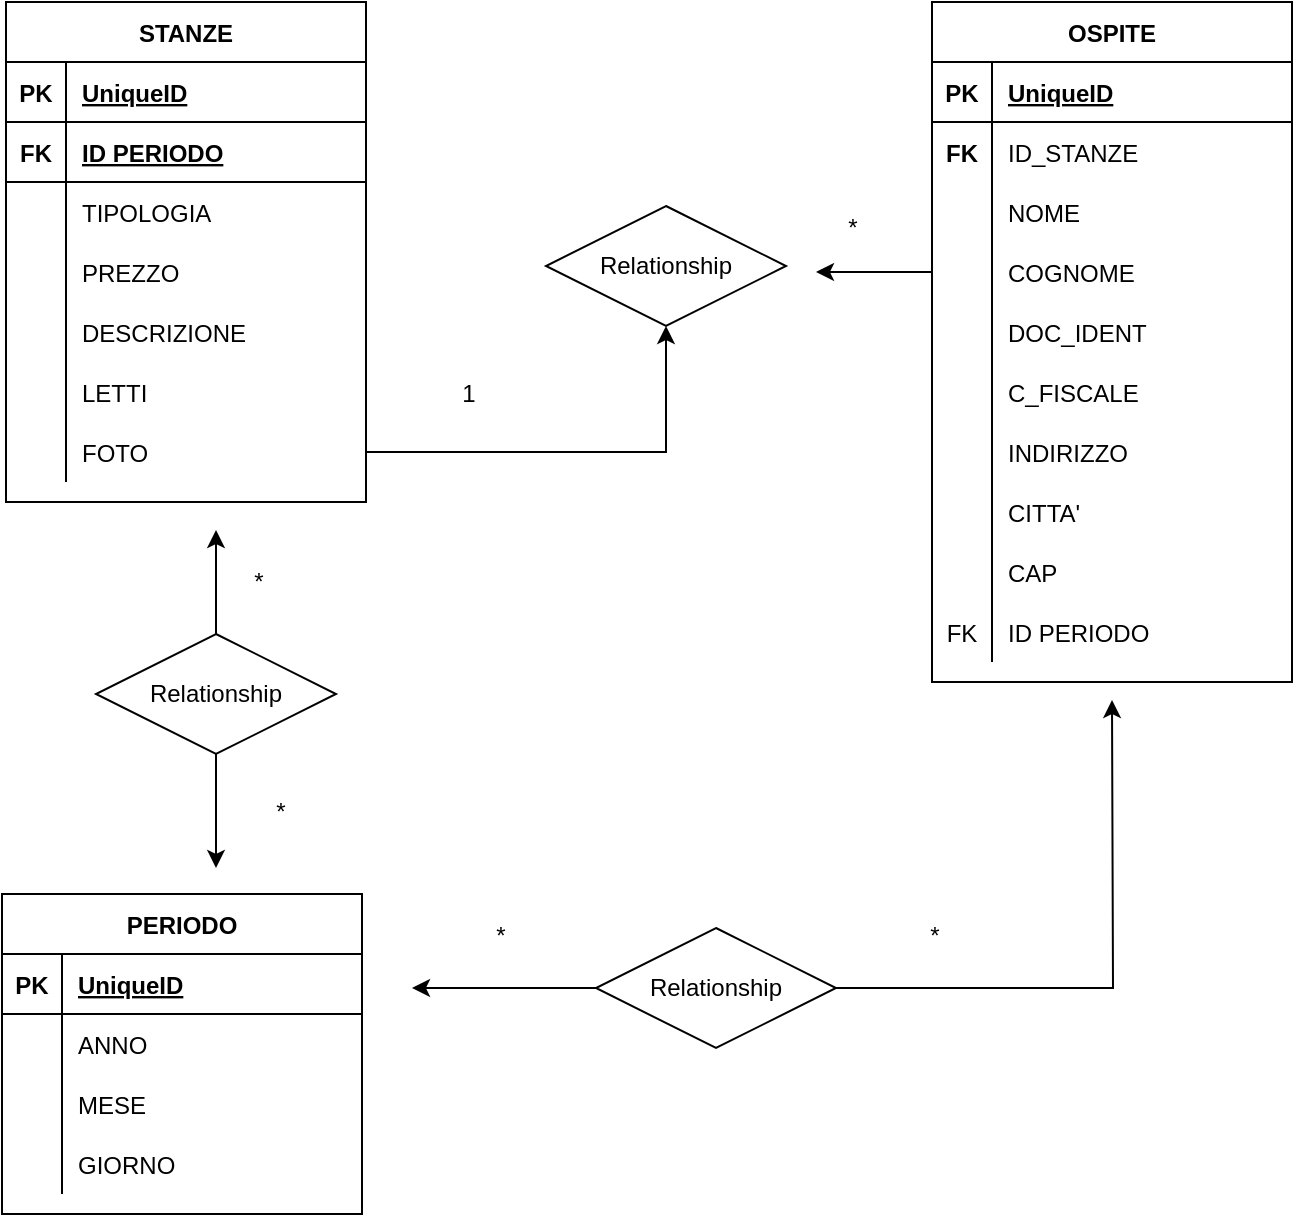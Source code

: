 <mxfile version="14.2.9" type="device"><diagram id="ZpKL9FeBreR08nYs2hE_" name="Page-1"><mxGraphModel dx="766" dy="482" grid="0" gridSize="10" guides="1" tooltips="1" connect="1" arrows="1" fold="1" page="1" pageScale="1" pageWidth="827" pageHeight="1169" math="0" shadow="0"><root><mxCell id="0"/><mxCell id="1" parent="0"/><mxCell id="q61YupCYWkKCKbghADGt-1" value="STANZE" style="shape=table;startSize=30;container=1;collapsible=1;childLayout=tableLayout;fixedRows=1;rowLines=0;fontStyle=1;align=center;resizeLast=1;" vertex="1" parent="1"><mxGeometry x="40" y="30" width="180" height="250" as="geometry"/></mxCell><mxCell id="q61YupCYWkKCKbghADGt-2" value="" style="shape=partialRectangle;collapsible=0;dropTarget=0;pointerEvents=0;fillColor=none;top=0;left=0;bottom=1;right=0;points=[[0,0.5],[1,0.5]];portConstraint=eastwest;" vertex="1" parent="q61YupCYWkKCKbghADGt-1"><mxGeometry y="30" width="180" height="30" as="geometry"/></mxCell><mxCell id="q61YupCYWkKCKbghADGt-3" value="PK" style="shape=partialRectangle;connectable=0;fillColor=none;top=0;left=0;bottom=0;right=0;fontStyle=1;overflow=hidden;" vertex="1" parent="q61YupCYWkKCKbghADGt-2"><mxGeometry width="30" height="30" as="geometry"/></mxCell><mxCell id="q61YupCYWkKCKbghADGt-4" value="UniqueID" style="shape=partialRectangle;connectable=0;fillColor=none;top=0;left=0;bottom=0;right=0;align=left;spacingLeft=6;fontStyle=5;overflow=hidden;" vertex="1" parent="q61YupCYWkKCKbghADGt-2"><mxGeometry x="30" width="150" height="30" as="geometry"/></mxCell><mxCell id="q61YupCYWkKCKbghADGt-108" value="" style="shape=partialRectangle;collapsible=0;dropTarget=0;pointerEvents=0;fillColor=none;top=0;left=0;bottom=1;right=0;points=[[0,0.5],[1,0.5]];portConstraint=eastwest;" vertex="1" parent="q61YupCYWkKCKbghADGt-1"><mxGeometry y="60" width="180" height="30" as="geometry"/></mxCell><mxCell id="q61YupCYWkKCKbghADGt-109" value="FK" style="shape=partialRectangle;connectable=0;fillColor=none;top=0;left=0;bottom=0;right=0;fontStyle=1;overflow=hidden;" vertex="1" parent="q61YupCYWkKCKbghADGt-108"><mxGeometry width="30" height="30" as="geometry"/></mxCell><mxCell id="q61YupCYWkKCKbghADGt-110" value="ID PERIODO" style="shape=partialRectangle;connectable=0;fillColor=none;top=0;left=0;bottom=0;right=0;align=left;spacingLeft=6;fontStyle=5;overflow=hidden;" vertex="1" parent="q61YupCYWkKCKbghADGt-108"><mxGeometry x="30" width="150" height="30" as="geometry"/></mxCell><mxCell id="q61YupCYWkKCKbghADGt-5" value="" style="shape=partialRectangle;collapsible=0;dropTarget=0;pointerEvents=0;fillColor=none;top=0;left=0;bottom=0;right=0;points=[[0,0.5],[1,0.5]];portConstraint=eastwest;" vertex="1" parent="q61YupCYWkKCKbghADGt-1"><mxGeometry y="90" width="180" height="30" as="geometry"/></mxCell><mxCell id="q61YupCYWkKCKbghADGt-6" value="" style="shape=partialRectangle;connectable=0;fillColor=none;top=0;left=0;bottom=0;right=0;editable=1;overflow=hidden;" vertex="1" parent="q61YupCYWkKCKbghADGt-5"><mxGeometry width="30" height="30" as="geometry"/></mxCell><mxCell id="q61YupCYWkKCKbghADGt-7" value="TIPOLOGIA" style="shape=partialRectangle;connectable=0;fillColor=none;top=0;left=0;bottom=0;right=0;align=left;spacingLeft=6;overflow=hidden;" vertex="1" parent="q61YupCYWkKCKbghADGt-5"><mxGeometry x="30" width="150" height="30" as="geometry"/></mxCell><mxCell id="q61YupCYWkKCKbghADGt-8" value="" style="shape=partialRectangle;collapsible=0;dropTarget=0;pointerEvents=0;fillColor=none;top=0;left=0;bottom=0;right=0;points=[[0,0.5],[1,0.5]];portConstraint=eastwest;" vertex="1" parent="q61YupCYWkKCKbghADGt-1"><mxGeometry y="120" width="180" height="30" as="geometry"/></mxCell><mxCell id="q61YupCYWkKCKbghADGt-9" value="" style="shape=partialRectangle;connectable=0;fillColor=none;top=0;left=0;bottom=0;right=0;editable=1;overflow=hidden;" vertex="1" parent="q61YupCYWkKCKbghADGt-8"><mxGeometry width="30" height="30" as="geometry"/></mxCell><mxCell id="q61YupCYWkKCKbghADGt-10" value="PREZZO" style="shape=partialRectangle;connectable=0;fillColor=none;top=0;left=0;bottom=0;right=0;align=left;spacingLeft=6;overflow=hidden;" vertex="1" parent="q61YupCYWkKCKbghADGt-8"><mxGeometry x="30" width="150" height="30" as="geometry"/></mxCell><mxCell id="q61YupCYWkKCKbghADGt-11" value="" style="shape=partialRectangle;collapsible=0;dropTarget=0;pointerEvents=0;fillColor=none;top=0;left=0;bottom=0;right=0;points=[[0,0.5],[1,0.5]];portConstraint=eastwest;" vertex="1" parent="q61YupCYWkKCKbghADGt-1"><mxGeometry y="150" width="180" height="30" as="geometry"/></mxCell><mxCell id="q61YupCYWkKCKbghADGt-12" value="" style="shape=partialRectangle;connectable=0;fillColor=none;top=0;left=0;bottom=0;right=0;editable=1;overflow=hidden;" vertex="1" parent="q61YupCYWkKCKbghADGt-11"><mxGeometry width="30" height="30" as="geometry"/></mxCell><mxCell id="q61YupCYWkKCKbghADGt-13" value="DESCRIZIONE" style="shape=partialRectangle;connectable=0;fillColor=none;top=0;left=0;bottom=0;right=0;align=left;spacingLeft=6;overflow=hidden;" vertex="1" parent="q61YupCYWkKCKbghADGt-11"><mxGeometry x="30" width="150" height="30" as="geometry"/></mxCell><mxCell id="q61YupCYWkKCKbghADGt-14" value="" style="shape=partialRectangle;collapsible=0;dropTarget=0;pointerEvents=0;fillColor=none;top=0;left=0;bottom=0;right=0;points=[[0,0.5],[1,0.5]];portConstraint=eastwest;" vertex="1" parent="q61YupCYWkKCKbghADGt-1"><mxGeometry y="180" width="180" height="30" as="geometry"/></mxCell><mxCell id="q61YupCYWkKCKbghADGt-15" value="" style="shape=partialRectangle;connectable=0;fillColor=none;top=0;left=0;bottom=0;right=0;editable=1;overflow=hidden;" vertex="1" parent="q61YupCYWkKCKbghADGt-14"><mxGeometry width="30" height="30" as="geometry"/></mxCell><mxCell id="q61YupCYWkKCKbghADGt-16" value="LETTI" style="shape=partialRectangle;connectable=0;fillColor=none;top=0;left=0;bottom=0;right=0;align=left;spacingLeft=6;overflow=hidden;" vertex="1" parent="q61YupCYWkKCKbghADGt-14"><mxGeometry x="30" width="150" height="30" as="geometry"/></mxCell><mxCell id="q61YupCYWkKCKbghADGt-17" value="" style="shape=partialRectangle;collapsible=0;dropTarget=0;pointerEvents=0;fillColor=none;top=0;left=0;bottom=0;right=0;points=[[0,0.5],[1,0.5]];portConstraint=eastwest;" vertex="1" parent="q61YupCYWkKCKbghADGt-1"><mxGeometry y="210" width="180" height="30" as="geometry"/></mxCell><mxCell id="q61YupCYWkKCKbghADGt-18" value="" style="shape=partialRectangle;connectable=0;fillColor=none;top=0;left=0;bottom=0;right=0;editable=1;overflow=hidden;" vertex="1" parent="q61YupCYWkKCKbghADGt-17"><mxGeometry width="30" height="30" as="geometry"/></mxCell><mxCell id="q61YupCYWkKCKbghADGt-19" value="FOTO" style="shape=partialRectangle;connectable=0;fillColor=none;top=0;left=0;bottom=0;right=0;align=left;spacingLeft=6;overflow=hidden;" vertex="1" parent="q61YupCYWkKCKbghADGt-17"><mxGeometry x="30" width="150" height="30" as="geometry"/></mxCell><mxCell id="q61YupCYWkKCKbghADGt-33" value="OSPITE" style="shape=table;startSize=30;container=1;collapsible=1;childLayout=tableLayout;fixedRows=1;rowLines=0;fontStyle=1;align=center;resizeLast=1;" vertex="1" parent="1"><mxGeometry x="503" y="30" width="180" height="340" as="geometry"/></mxCell><mxCell id="q61YupCYWkKCKbghADGt-34" value="" style="shape=partialRectangle;collapsible=0;dropTarget=0;pointerEvents=0;fillColor=none;top=0;left=0;bottom=1;right=0;points=[[0,0.5],[1,0.5]];portConstraint=eastwest;" vertex="1" parent="q61YupCYWkKCKbghADGt-33"><mxGeometry y="30" width="180" height="30" as="geometry"/></mxCell><mxCell id="q61YupCYWkKCKbghADGt-35" value="PK" style="shape=partialRectangle;connectable=0;fillColor=none;top=0;left=0;bottom=0;right=0;fontStyle=1;overflow=hidden;" vertex="1" parent="q61YupCYWkKCKbghADGt-34"><mxGeometry width="30" height="30" as="geometry"/></mxCell><mxCell id="q61YupCYWkKCKbghADGt-36" value="UniqueID" style="shape=partialRectangle;connectable=0;fillColor=none;top=0;left=0;bottom=0;right=0;align=left;spacingLeft=6;fontStyle=5;overflow=hidden;" vertex="1" parent="q61YupCYWkKCKbghADGt-34"><mxGeometry x="30" width="150" height="30" as="geometry"/></mxCell><mxCell id="q61YupCYWkKCKbghADGt-37" value="" style="shape=partialRectangle;collapsible=0;dropTarget=0;pointerEvents=0;fillColor=none;top=0;left=0;bottom=0;right=0;points=[[0,0.5],[1,0.5]];portConstraint=eastwest;" vertex="1" parent="q61YupCYWkKCKbghADGt-33"><mxGeometry y="60" width="180" height="30" as="geometry"/></mxCell><mxCell id="q61YupCYWkKCKbghADGt-38" value="FK" style="shape=partialRectangle;connectable=0;fillColor=none;top=0;left=0;bottom=0;right=0;editable=1;overflow=hidden;fontStyle=1" vertex="1" parent="q61YupCYWkKCKbghADGt-37"><mxGeometry width="30" height="30" as="geometry"/></mxCell><mxCell id="q61YupCYWkKCKbghADGt-39" value="ID_STANZE" style="shape=partialRectangle;connectable=0;fillColor=none;top=0;left=0;bottom=0;right=0;align=left;spacingLeft=6;overflow=hidden;" vertex="1" parent="q61YupCYWkKCKbghADGt-37"><mxGeometry x="30" width="150" height="30" as="geometry"/></mxCell><mxCell id="q61YupCYWkKCKbghADGt-40" value="" style="shape=partialRectangle;collapsible=0;dropTarget=0;pointerEvents=0;fillColor=none;top=0;left=0;bottom=0;right=0;points=[[0,0.5],[1,0.5]];portConstraint=eastwest;" vertex="1" parent="q61YupCYWkKCKbghADGt-33"><mxGeometry y="90" width="180" height="30" as="geometry"/></mxCell><mxCell id="q61YupCYWkKCKbghADGt-41" value="" style="shape=partialRectangle;connectable=0;fillColor=none;top=0;left=0;bottom=0;right=0;editable=1;overflow=hidden;" vertex="1" parent="q61YupCYWkKCKbghADGt-40"><mxGeometry width="30" height="30" as="geometry"/></mxCell><mxCell id="q61YupCYWkKCKbghADGt-42" value="NOME" style="shape=partialRectangle;connectable=0;fillColor=none;top=0;left=0;bottom=0;right=0;align=left;spacingLeft=6;overflow=hidden;" vertex="1" parent="q61YupCYWkKCKbghADGt-40"><mxGeometry x="30" width="150" height="30" as="geometry"/></mxCell><mxCell id="q61YupCYWkKCKbghADGt-43" value="" style="shape=partialRectangle;collapsible=0;dropTarget=0;pointerEvents=0;fillColor=none;top=0;left=0;bottom=0;right=0;points=[[0,0.5],[1,0.5]];portConstraint=eastwest;" vertex="1" parent="q61YupCYWkKCKbghADGt-33"><mxGeometry y="120" width="180" height="30" as="geometry"/></mxCell><mxCell id="q61YupCYWkKCKbghADGt-44" value="" style="shape=partialRectangle;connectable=0;fillColor=none;top=0;left=0;bottom=0;right=0;editable=1;overflow=hidden;" vertex="1" parent="q61YupCYWkKCKbghADGt-43"><mxGeometry width="30" height="30" as="geometry"/></mxCell><mxCell id="q61YupCYWkKCKbghADGt-45" value="COGNOME" style="shape=partialRectangle;connectable=0;fillColor=none;top=0;left=0;bottom=0;right=0;align=left;spacingLeft=6;overflow=hidden;" vertex="1" parent="q61YupCYWkKCKbghADGt-43"><mxGeometry x="30" width="150" height="30" as="geometry"/></mxCell><mxCell id="q61YupCYWkKCKbghADGt-46" value="" style="shape=partialRectangle;collapsible=0;dropTarget=0;pointerEvents=0;fillColor=none;top=0;left=0;bottom=0;right=0;points=[[0,0.5],[1,0.5]];portConstraint=eastwest;" vertex="1" parent="q61YupCYWkKCKbghADGt-33"><mxGeometry y="150" width="180" height="30" as="geometry"/></mxCell><mxCell id="q61YupCYWkKCKbghADGt-47" value="" style="shape=partialRectangle;connectable=0;fillColor=none;top=0;left=0;bottom=0;right=0;editable=1;overflow=hidden;" vertex="1" parent="q61YupCYWkKCKbghADGt-46"><mxGeometry width="30" height="30" as="geometry"/></mxCell><mxCell id="q61YupCYWkKCKbghADGt-48" value="DOC_IDENT" style="shape=partialRectangle;connectable=0;fillColor=none;top=0;left=0;bottom=0;right=0;align=left;spacingLeft=6;overflow=hidden;" vertex="1" parent="q61YupCYWkKCKbghADGt-46"><mxGeometry x="30" width="150" height="30" as="geometry"/></mxCell><mxCell id="q61YupCYWkKCKbghADGt-49" value="" style="shape=partialRectangle;collapsible=0;dropTarget=0;pointerEvents=0;fillColor=none;top=0;left=0;bottom=0;right=0;points=[[0,0.5],[1,0.5]];portConstraint=eastwest;" vertex="1" parent="q61YupCYWkKCKbghADGt-33"><mxGeometry y="180" width="180" height="30" as="geometry"/></mxCell><mxCell id="q61YupCYWkKCKbghADGt-50" value="" style="shape=partialRectangle;connectable=0;fillColor=none;top=0;left=0;bottom=0;right=0;editable=1;overflow=hidden;" vertex="1" parent="q61YupCYWkKCKbghADGt-49"><mxGeometry width="30" height="30" as="geometry"/></mxCell><mxCell id="q61YupCYWkKCKbghADGt-51" value="C_FISCALE" style="shape=partialRectangle;connectable=0;fillColor=none;top=0;left=0;bottom=0;right=0;align=left;spacingLeft=6;overflow=hidden;" vertex="1" parent="q61YupCYWkKCKbghADGt-49"><mxGeometry x="30" width="150" height="30" as="geometry"/></mxCell><mxCell id="q61YupCYWkKCKbghADGt-52" value="" style="shape=partialRectangle;collapsible=0;dropTarget=0;pointerEvents=0;fillColor=none;top=0;left=0;bottom=0;right=0;points=[[0,0.5],[1,0.5]];portConstraint=eastwest;" vertex="1" parent="q61YupCYWkKCKbghADGt-33"><mxGeometry y="210" width="180" height="30" as="geometry"/></mxCell><mxCell id="q61YupCYWkKCKbghADGt-53" value="" style="shape=partialRectangle;connectable=0;fillColor=none;top=0;left=0;bottom=0;right=0;editable=1;overflow=hidden;" vertex="1" parent="q61YupCYWkKCKbghADGt-52"><mxGeometry width="30" height="30" as="geometry"/></mxCell><mxCell id="q61YupCYWkKCKbghADGt-54" value="INDIRIZZO" style="shape=partialRectangle;connectable=0;fillColor=none;top=0;left=0;bottom=0;right=0;align=left;spacingLeft=6;overflow=hidden;" vertex="1" parent="q61YupCYWkKCKbghADGt-52"><mxGeometry x="30" width="150" height="30" as="geometry"/></mxCell><mxCell id="q61YupCYWkKCKbghADGt-55" value="" style="shape=partialRectangle;collapsible=0;dropTarget=0;pointerEvents=0;fillColor=none;top=0;left=0;bottom=0;right=0;points=[[0,0.5],[1,0.5]];portConstraint=eastwest;" vertex="1" parent="q61YupCYWkKCKbghADGt-33"><mxGeometry y="240" width="180" height="30" as="geometry"/></mxCell><mxCell id="q61YupCYWkKCKbghADGt-56" value="" style="shape=partialRectangle;connectable=0;fillColor=none;top=0;left=0;bottom=0;right=0;editable=1;overflow=hidden;" vertex="1" parent="q61YupCYWkKCKbghADGt-55"><mxGeometry width="30" height="30" as="geometry"/></mxCell><mxCell id="q61YupCYWkKCKbghADGt-57" value="CITTA'" style="shape=partialRectangle;connectable=0;fillColor=none;top=0;left=0;bottom=0;right=0;align=left;spacingLeft=6;overflow=hidden;" vertex="1" parent="q61YupCYWkKCKbghADGt-55"><mxGeometry x="30" width="150" height="30" as="geometry"/></mxCell><mxCell id="q61YupCYWkKCKbghADGt-58" value="" style="shape=partialRectangle;collapsible=0;dropTarget=0;pointerEvents=0;fillColor=none;top=0;left=0;bottom=0;right=0;points=[[0,0.5],[1,0.5]];portConstraint=eastwest;" vertex="1" parent="q61YupCYWkKCKbghADGt-33"><mxGeometry y="270" width="180" height="30" as="geometry"/></mxCell><mxCell id="q61YupCYWkKCKbghADGt-59" value="" style="shape=partialRectangle;connectable=0;fillColor=none;top=0;left=0;bottom=0;right=0;editable=1;overflow=hidden;" vertex="1" parent="q61YupCYWkKCKbghADGt-58"><mxGeometry width="30" height="30" as="geometry"/></mxCell><mxCell id="q61YupCYWkKCKbghADGt-60" value="CAP" style="shape=partialRectangle;connectable=0;fillColor=none;top=0;left=0;bottom=0;right=0;align=left;spacingLeft=6;overflow=hidden;" vertex="1" parent="q61YupCYWkKCKbghADGt-58"><mxGeometry x="30" width="150" height="30" as="geometry"/></mxCell><mxCell id="q61YupCYWkKCKbghADGt-61" value="" style="shape=partialRectangle;collapsible=0;dropTarget=0;pointerEvents=0;fillColor=none;top=0;left=0;bottom=0;right=0;points=[[0,0.5],[1,0.5]];portConstraint=eastwest;" vertex="1" parent="q61YupCYWkKCKbghADGt-33"><mxGeometry y="300" width="180" height="30" as="geometry"/></mxCell><mxCell id="q61YupCYWkKCKbghADGt-62" value="FK" style="shape=partialRectangle;connectable=0;fillColor=none;top=0;left=0;bottom=0;right=0;editable=1;overflow=hidden;" vertex="1" parent="q61YupCYWkKCKbghADGt-61"><mxGeometry width="30" height="30" as="geometry"/></mxCell><mxCell id="q61YupCYWkKCKbghADGt-63" value="ID PERIODO" style="shape=partialRectangle;connectable=0;fillColor=none;top=0;left=0;bottom=0;right=0;align=left;spacingLeft=6;overflow=hidden;" vertex="1" parent="q61YupCYWkKCKbghADGt-61"><mxGeometry x="30" width="150" height="30" as="geometry"/></mxCell><mxCell id="q61YupCYWkKCKbghADGt-64" value="Relationship" style="shape=rhombus;perimeter=rhombusPerimeter;whiteSpace=wrap;html=1;align=center;" vertex="1" parent="1"><mxGeometry x="310" y="132" width="120" height="60" as="geometry"/></mxCell><mxCell id="q61YupCYWkKCKbghADGt-69" style="edgeStyle=orthogonalEdgeStyle;rounded=0;orthogonalLoop=1;jettySize=auto;html=1;exitX=0;exitY=0.5;exitDx=0;exitDy=0;" edge="1" parent="1" source="q61YupCYWkKCKbghADGt-43"><mxGeometry relative="1" as="geometry"><mxPoint x="445" y="165" as="targetPoint"/></mxGeometry></mxCell><mxCell id="q61YupCYWkKCKbghADGt-70" value="1" style="text;html=1;align=center;verticalAlign=middle;resizable=0;points=[];autosize=1;" vertex="1" parent="1"><mxGeometry x="262" y="217" width="17" height="18" as="geometry"/></mxCell><mxCell id="q61YupCYWkKCKbghADGt-71" value="*" style="text;html=1;align=center;verticalAlign=middle;resizable=0;points=[];autosize=1;" vertex="1" parent="1"><mxGeometry x="455" y="134" width="15" height="18" as="geometry"/></mxCell><mxCell id="q61YupCYWkKCKbghADGt-85" value="PERIODO" style="shape=table;startSize=30;container=1;collapsible=1;childLayout=tableLayout;fixedRows=1;rowLines=0;fontStyle=1;align=center;resizeLast=1;" vertex="1" parent="1"><mxGeometry x="38" y="476" width="180" height="160" as="geometry"/></mxCell><mxCell id="q61YupCYWkKCKbghADGt-86" value="" style="shape=partialRectangle;collapsible=0;dropTarget=0;pointerEvents=0;fillColor=none;top=0;left=0;bottom=1;right=0;points=[[0,0.5],[1,0.5]];portConstraint=eastwest;" vertex="1" parent="q61YupCYWkKCKbghADGt-85"><mxGeometry y="30" width="180" height="30" as="geometry"/></mxCell><mxCell id="q61YupCYWkKCKbghADGt-87" value="PK" style="shape=partialRectangle;connectable=0;fillColor=none;top=0;left=0;bottom=0;right=0;fontStyle=1;overflow=hidden;" vertex="1" parent="q61YupCYWkKCKbghADGt-86"><mxGeometry width="30" height="30" as="geometry"/></mxCell><mxCell id="q61YupCYWkKCKbghADGt-88" value="UniqueID" style="shape=partialRectangle;connectable=0;fillColor=none;top=0;left=0;bottom=0;right=0;align=left;spacingLeft=6;fontStyle=5;overflow=hidden;" vertex="1" parent="q61YupCYWkKCKbghADGt-86"><mxGeometry x="30" width="150" height="30" as="geometry"/></mxCell><mxCell id="q61YupCYWkKCKbghADGt-98" value="" style="shape=partialRectangle;collapsible=0;dropTarget=0;pointerEvents=0;fillColor=none;top=0;left=0;bottom=0;right=0;points=[[0,0.5],[1,0.5]];portConstraint=eastwest;" vertex="1" parent="q61YupCYWkKCKbghADGt-85"><mxGeometry y="60" width="180" height="30" as="geometry"/></mxCell><mxCell id="q61YupCYWkKCKbghADGt-99" value="" style="shape=partialRectangle;connectable=0;fillColor=none;top=0;left=0;bottom=0;right=0;editable=1;overflow=hidden;" vertex="1" parent="q61YupCYWkKCKbghADGt-98"><mxGeometry width="30" height="30" as="geometry"/></mxCell><mxCell id="q61YupCYWkKCKbghADGt-100" value="ANNO" style="shape=partialRectangle;connectable=0;fillColor=none;top=0;left=0;bottom=0;right=0;align=left;spacingLeft=6;overflow=hidden;" vertex="1" parent="q61YupCYWkKCKbghADGt-98"><mxGeometry x="30" width="150" height="30" as="geometry"/></mxCell><mxCell id="q61YupCYWkKCKbghADGt-92" value="" style="shape=partialRectangle;collapsible=0;dropTarget=0;pointerEvents=0;fillColor=none;top=0;left=0;bottom=0;right=0;points=[[0,0.5],[1,0.5]];portConstraint=eastwest;" vertex="1" parent="q61YupCYWkKCKbghADGt-85"><mxGeometry y="90" width="180" height="30" as="geometry"/></mxCell><mxCell id="q61YupCYWkKCKbghADGt-93" value="" style="shape=partialRectangle;connectable=0;fillColor=none;top=0;left=0;bottom=0;right=0;editable=1;overflow=hidden;" vertex="1" parent="q61YupCYWkKCKbghADGt-92"><mxGeometry width="30" height="30" as="geometry"/></mxCell><mxCell id="q61YupCYWkKCKbghADGt-94" value="MESE" style="shape=partialRectangle;connectable=0;fillColor=none;top=0;left=0;bottom=0;right=0;align=left;spacingLeft=6;overflow=hidden;" vertex="1" parent="q61YupCYWkKCKbghADGt-92"><mxGeometry x="30" width="150" height="30" as="geometry"/></mxCell><mxCell id="q61YupCYWkKCKbghADGt-95" value="" style="shape=partialRectangle;collapsible=0;dropTarget=0;pointerEvents=0;fillColor=none;top=0;left=0;bottom=0;right=0;points=[[0,0.5],[1,0.5]];portConstraint=eastwest;" vertex="1" parent="q61YupCYWkKCKbghADGt-85"><mxGeometry y="120" width="180" height="30" as="geometry"/></mxCell><mxCell id="q61YupCYWkKCKbghADGt-96" value="" style="shape=partialRectangle;connectable=0;fillColor=none;top=0;left=0;bottom=0;right=0;editable=1;overflow=hidden;" vertex="1" parent="q61YupCYWkKCKbghADGt-95"><mxGeometry width="30" height="30" as="geometry"/></mxCell><mxCell id="q61YupCYWkKCKbghADGt-97" value="GIORNO" style="shape=partialRectangle;connectable=0;fillColor=none;top=0;left=0;bottom=0;right=0;align=left;spacingLeft=6;overflow=hidden;" vertex="1" parent="q61YupCYWkKCKbghADGt-95"><mxGeometry x="30" width="150" height="30" as="geometry"/></mxCell><mxCell id="q61YupCYWkKCKbghADGt-103" style="edgeStyle=orthogonalEdgeStyle;rounded=0;orthogonalLoop=1;jettySize=auto;html=1;exitX=1;exitY=0.5;exitDx=0;exitDy=0;" edge="1" parent="1" source="q61YupCYWkKCKbghADGt-101"><mxGeometry relative="1" as="geometry"><mxPoint x="593" y="379" as="targetPoint"/></mxGeometry></mxCell><mxCell id="q61YupCYWkKCKbghADGt-111" style="edgeStyle=orthogonalEdgeStyle;rounded=0;orthogonalLoop=1;jettySize=auto;html=1;exitX=0;exitY=0.5;exitDx=0;exitDy=0;" edge="1" parent="1" source="q61YupCYWkKCKbghADGt-101"><mxGeometry relative="1" as="geometry"><mxPoint x="243" y="523" as="targetPoint"/></mxGeometry></mxCell><mxCell id="q61YupCYWkKCKbghADGt-101" value="Relationship" style="shape=rhombus;perimeter=rhombusPerimeter;whiteSpace=wrap;html=1;align=center;" vertex="1" parent="1"><mxGeometry x="335" y="493" width="120" height="60" as="geometry"/></mxCell><mxCell id="q61YupCYWkKCKbghADGt-105" value="*" style="text;html=1;align=center;verticalAlign=middle;resizable=0;points=[];autosize=1;" vertex="1" parent="1"><mxGeometry x="279" y="488" width="15" height="18" as="geometry"/></mxCell><mxCell id="q61YupCYWkKCKbghADGt-106" value="*" style="text;html=1;align=center;verticalAlign=middle;resizable=0;points=[];autosize=1;" vertex="1" parent="1"><mxGeometry x="496" y="488" width="15" height="18" as="geometry"/></mxCell><mxCell id="q61YupCYWkKCKbghADGt-107" value="" style="edgeStyle=orthogonalEdgeStyle;rounded=0;orthogonalLoop=1;jettySize=auto;html=1;" edge="1" parent="1" source="q61YupCYWkKCKbghADGt-17" target="q61YupCYWkKCKbghADGt-64"><mxGeometry relative="1" as="geometry"/></mxCell><mxCell id="q61YupCYWkKCKbghADGt-113" style="edgeStyle=orthogonalEdgeStyle;rounded=0;orthogonalLoop=1;jettySize=auto;html=1;exitX=0.5;exitY=0;exitDx=0;exitDy=0;" edge="1" parent="1" source="q61YupCYWkKCKbghADGt-112"><mxGeometry relative="1" as="geometry"><mxPoint x="145" y="294" as="targetPoint"/></mxGeometry></mxCell><mxCell id="q61YupCYWkKCKbghADGt-114" style="edgeStyle=orthogonalEdgeStyle;rounded=0;orthogonalLoop=1;jettySize=auto;html=1;exitX=0.5;exitY=1;exitDx=0;exitDy=0;" edge="1" parent="1" source="q61YupCYWkKCKbghADGt-112"><mxGeometry relative="1" as="geometry"><mxPoint x="145" y="463" as="targetPoint"/></mxGeometry></mxCell><mxCell id="q61YupCYWkKCKbghADGt-112" value="Relationship" style="shape=rhombus;perimeter=rhombusPerimeter;whiteSpace=wrap;html=1;align=center;" vertex="1" parent="1"><mxGeometry x="85" y="346" width="120" height="60" as="geometry"/></mxCell><mxCell id="q61YupCYWkKCKbghADGt-115" value="*" style="text;html=1;align=center;verticalAlign=middle;resizable=0;points=[];autosize=1;" vertex="1" parent="1"><mxGeometry x="158" y="311" width="15" height="18" as="geometry"/></mxCell><mxCell id="q61YupCYWkKCKbghADGt-116" value="*" style="text;html=1;align=center;verticalAlign=middle;resizable=0;points=[];autosize=1;" vertex="1" parent="1"><mxGeometry x="169" y="426" width="15" height="18" as="geometry"/></mxCell></root></mxGraphModel></diagram></mxfile>